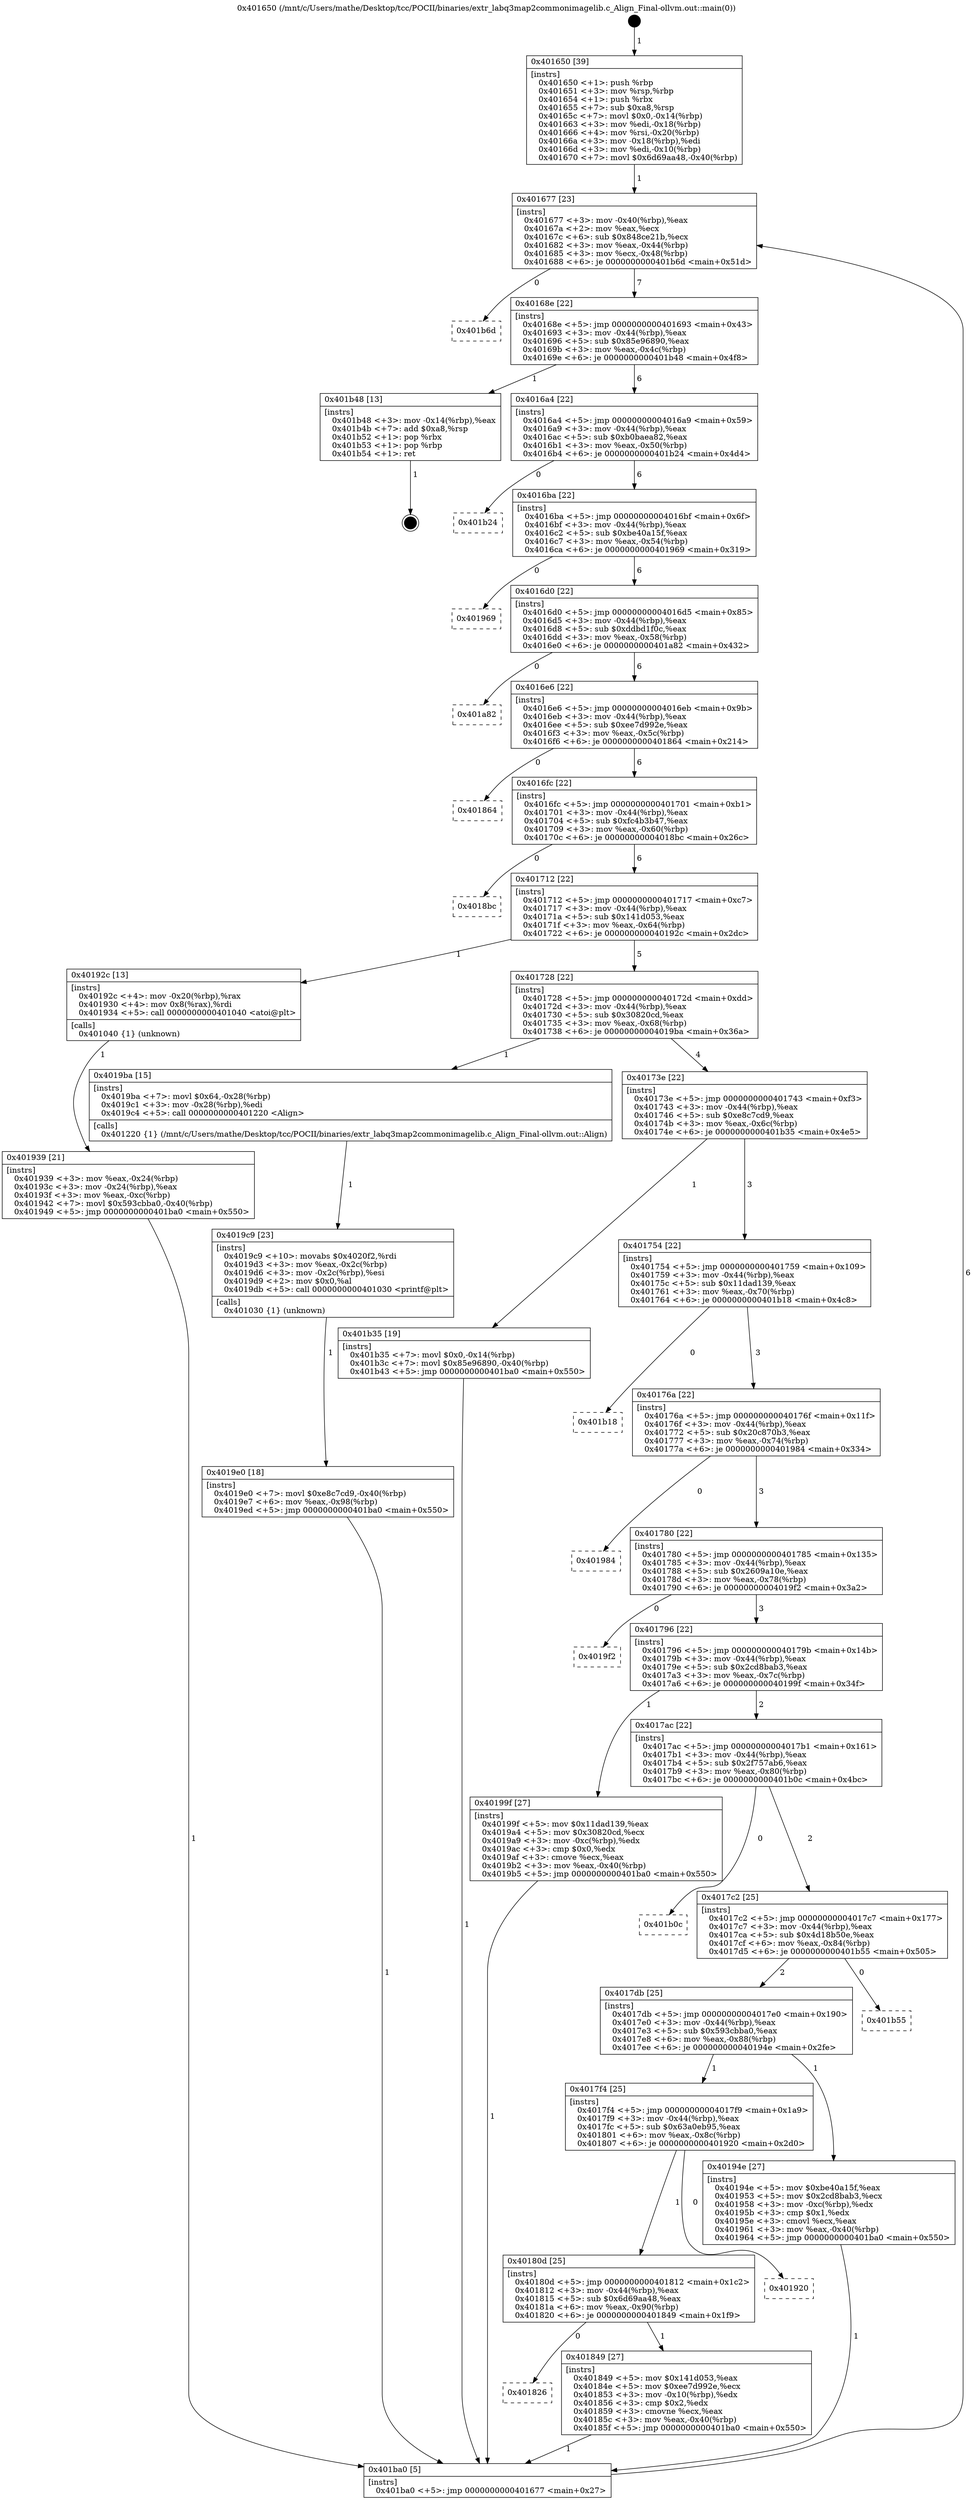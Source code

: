digraph "0x401650" {
  label = "0x401650 (/mnt/c/Users/mathe/Desktop/tcc/POCII/binaries/extr_labq3map2commonimagelib.c_Align_Final-ollvm.out::main(0))"
  labelloc = "t"
  node[shape=record]

  Entry [label="",width=0.3,height=0.3,shape=circle,fillcolor=black,style=filled]
  "0x401677" [label="{
     0x401677 [23]\l
     | [instrs]\l
     &nbsp;&nbsp;0x401677 \<+3\>: mov -0x40(%rbp),%eax\l
     &nbsp;&nbsp;0x40167a \<+2\>: mov %eax,%ecx\l
     &nbsp;&nbsp;0x40167c \<+6\>: sub $0x848ce21b,%ecx\l
     &nbsp;&nbsp;0x401682 \<+3\>: mov %eax,-0x44(%rbp)\l
     &nbsp;&nbsp;0x401685 \<+3\>: mov %ecx,-0x48(%rbp)\l
     &nbsp;&nbsp;0x401688 \<+6\>: je 0000000000401b6d \<main+0x51d\>\l
  }"]
  "0x401b6d" [label="{
     0x401b6d\l
  }", style=dashed]
  "0x40168e" [label="{
     0x40168e [22]\l
     | [instrs]\l
     &nbsp;&nbsp;0x40168e \<+5\>: jmp 0000000000401693 \<main+0x43\>\l
     &nbsp;&nbsp;0x401693 \<+3\>: mov -0x44(%rbp),%eax\l
     &nbsp;&nbsp;0x401696 \<+5\>: sub $0x85e96890,%eax\l
     &nbsp;&nbsp;0x40169b \<+3\>: mov %eax,-0x4c(%rbp)\l
     &nbsp;&nbsp;0x40169e \<+6\>: je 0000000000401b48 \<main+0x4f8\>\l
  }"]
  Exit [label="",width=0.3,height=0.3,shape=circle,fillcolor=black,style=filled,peripheries=2]
  "0x401b48" [label="{
     0x401b48 [13]\l
     | [instrs]\l
     &nbsp;&nbsp;0x401b48 \<+3\>: mov -0x14(%rbp),%eax\l
     &nbsp;&nbsp;0x401b4b \<+7\>: add $0xa8,%rsp\l
     &nbsp;&nbsp;0x401b52 \<+1\>: pop %rbx\l
     &nbsp;&nbsp;0x401b53 \<+1\>: pop %rbp\l
     &nbsp;&nbsp;0x401b54 \<+1\>: ret\l
  }"]
  "0x4016a4" [label="{
     0x4016a4 [22]\l
     | [instrs]\l
     &nbsp;&nbsp;0x4016a4 \<+5\>: jmp 00000000004016a9 \<main+0x59\>\l
     &nbsp;&nbsp;0x4016a9 \<+3\>: mov -0x44(%rbp),%eax\l
     &nbsp;&nbsp;0x4016ac \<+5\>: sub $0xb0baea82,%eax\l
     &nbsp;&nbsp;0x4016b1 \<+3\>: mov %eax,-0x50(%rbp)\l
     &nbsp;&nbsp;0x4016b4 \<+6\>: je 0000000000401b24 \<main+0x4d4\>\l
  }"]
  "0x4019e0" [label="{
     0x4019e0 [18]\l
     | [instrs]\l
     &nbsp;&nbsp;0x4019e0 \<+7\>: movl $0xe8c7cd9,-0x40(%rbp)\l
     &nbsp;&nbsp;0x4019e7 \<+6\>: mov %eax,-0x98(%rbp)\l
     &nbsp;&nbsp;0x4019ed \<+5\>: jmp 0000000000401ba0 \<main+0x550\>\l
  }"]
  "0x401b24" [label="{
     0x401b24\l
  }", style=dashed]
  "0x4016ba" [label="{
     0x4016ba [22]\l
     | [instrs]\l
     &nbsp;&nbsp;0x4016ba \<+5\>: jmp 00000000004016bf \<main+0x6f\>\l
     &nbsp;&nbsp;0x4016bf \<+3\>: mov -0x44(%rbp),%eax\l
     &nbsp;&nbsp;0x4016c2 \<+5\>: sub $0xbe40a15f,%eax\l
     &nbsp;&nbsp;0x4016c7 \<+3\>: mov %eax,-0x54(%rbp)\l
     &nbsp;&nbsp;0x4016ca \<+6\>: je 0000000000401969 \<main+0x319\>\l
  }"]
  "0x4019c9" [label="{
     0x4019c9 [23]\l
     | [instrs]\l
     &nbsp;&nbsp;0x4019c9 \<+10\>: movabs $0x4020f2,%rdi\l
     &nbsp;&nbsp;0x4019d3 \<+3\>: mov %eax,-0x2c(%rbp)\l
     &nbsp;&nbsp;0x4019d6 \<+3\>: mov -0x2c(%rbp),%esi\l
     &nbsp;&nbsp;0x4019d9 \<+2\>: mov $0x0,%al\l
     &nbsp;&nbsp;0x4019db \<+5\>: call 0000000000401030 \<printf@plt\>\l
     | [calls]\l
     &nbsp;&nbsp;0x401030 \{1\} (unknown)\l
  }"]
  "0x401969" [label="{
     0x401969\l
  }", style=dashed]
  "0x4016d0" [label="{
     0x4016d0 [22]\l
     | [instrs]\l
     &nbsp;&nbsp;0x4016d0 \<+5\>: jmp 00000000004016d5 \<main+0x85\>\l
     &nbsp;&nbsp;0x4016d5 \<+3\>: mov -0x44(%rbp),%eax\l
     &nbsp;&nbsp;0x4016d8 \<+5\>: sub $0xddbd1f0c,%eax\l
     &nbsp;&nbsp;0x4016dd \<+3\>: mov %eax,-0x58(%rbp)\l
     &nbsp;&nbsp;0x4016e0 \<+6\>: je 0000000000401a82 \<main+0x432\>\l
  }"]
  "0x401939" [label="{
     0x401939 [21]\l
     | [instrs]\l
     &nbsp;&nbsp;0x401939 \<+3\>: mov %eax,-0x24(%rbp)\l
     &nbsp;&nbsp;0x40193c \<+3\>: mov -0x24(%rbp),%eax\l
     &nbsp;&nbsp;0x40193f \<+3\>: mov %eax,-0xc(%rbp)\l
     &nbsp;&nbsp;0x401942 \<+7\>: movl $0x593cbba0,-0x40(%rbp)\l
     &nbsp;&nbsp;0x401949 \<+5\>: jmp 0000000000401ba0 \<main+0x550\>\l
  }"]
  "0x401a82" [label="{
     0x401a82\l
  }", style=dashed]
  "0x4016e6" [label="{
     0x4016e6 [22]\l
     | [instrs]\l
     &nbsp;&nbsp;0x4016e6 \<+5\>: jmp 00000000004016eb \<main+0x9b\>\l
     &nbsp;&nbsp;0x4016eb \<+3\>: mov -0x44(%rbp),%eax\l
     &nbsp;&nbsp;0x4016ee \<+5\>: sub $0xee7d992e,%eax\l
     &nbsp;&nbsp;0x4016f3 \<+3\>: mov %eax,-0x5c(%rbp)\l
     &nbsp;&nbsp;0x4016f6 \<+6\>: je 0000000000401864 \<main+0x214\>\l
  }"]
  "0x401650" [label="{
     0x401650 [39]\l
     | [instrs]\l
     &nbsp;&nbsp;0x401650 \<+1\>: push %rbp\l
     &nbsp;&nbsp;0x401651 \<+3\>: mov %rsp,%rbp\l
     &nbsp;&nbsp;0x401654 \<+1\>: push %rbx\l
     &nbsp;&nbsp;0x401655 \<+7\>: sub $0xa8,%rsp\l
     &nbsp;&nbsp;0x40165c \<+7\>: movl $0x0,-0x14(%rbp)\l
     &nbsp;&nbsp;0x401663 \<+3\>: mov %edi,-0x18(%rbp)\l
     &nbsp;&nbsp;0x401666 \<+4\>: mov %rsi,-0x20(%rbp)\l
     &nbsp;&nbsp;0x40166a \<+3\>: mov -0x18(%rbp),%edi\l
     &nbsp;&nbsp;0x40166d \<+3\>: mov %edi,-0x10(%rbp)\l
     &nbsp;&nbsp;0x401670 \<+7\>: movl $0x6d69aa48,-0x40(%rbp)\l
  }"]
  "0x401864" [label="{
     0x401864\l
  }", style=dashed]
  "0x4016fc" [label="{
     0x4016fc [22]\l
     | [instrs]\l
     &nbsp;&nbsp;0x4016fc \<+5\>: jmp 0000000000401701 \<main+0xb1\>\l
     &nbsp;&nbsp;0x401701 \<+3\>: mov -0x44(%rbp),%eax\l
     &nbsp;&nbsp;0x401704 \<+5\>: sub $0xfc4b3b47,%eax\l
     &nbsp;&nbsp;0x401709 \<+3\>: mov %eax,-0x60(%rbp)\l
     &nbsp;&nbsp;0x40170c \<+6\>: je 00000000004018bc \<main+0x26c\>\l
  }"]
  "0x401ba0" [label="{
     0x401ba0 [5]\l
     | [instrs]\l
     &nbsp;&nbsp;0x401ba0 \<+5\>: jmp 0000000000401677 \<main+0x27\>\l
  }"]
  "0x4018bc" [label="{
     0x4018bc\l
  }", style=dashed]
  "0x401712" [label="{
     0x401712 [22]\l
     | [instrs]\l
     &nbsp;&nbsp;0x401712 \<+5\>: jmp 0000000000401717 \<main+0xc7\>\l
     &nbsp;&nbsp;0x401717 \<+3\>: mov -0x44(%rbp),%eax\l
     &nbsp;&nbsp;0x40171a \<+5\>: sub $0x141d053,%eax\l
     &nbsp;&nbsp;0x40171f \<+3\>: mov %eax,-0x64(%rbp)\l
     &nbsp;&nbsp;0x401722 \<+6\>: je 000000000040192c \<main+0x2dc\>\l
  }"]
  "0x401826" [label="{
     0x401826\l
  }", style=dashed]
  "0x40192c" [label="{
     0x40192c [13]\l
     | [instrs]\l
     &nbsp;&nbsp;0x40192c \<+4\>: mov -0x20(%rbp),%rax\l
     &nbsp;&nbsp;0x401930 \<+4\>: mov 0x8(%rax),%rdi\l
     &nbsp;&nbsp;0x401934 \<+5\>: call 0000000000401040 \<atoi@plt\>\l
     | [calls]\l
     &nbsp;&nbsp;0x401040 \{1\} (unknown)\l
  }"]
  "0x401728" [label="{
     0x401728 [22]\l
     | [instrs]\l
     &nbsp;&nbsp;0x401728 \<+5\>: jmp 000000000040172d \<main+0xdd\>\l
     &nbsp;&nbsp;0x40172d \<+3\>: mov -0x44(%rbp),%eax\l
     &nbsp;&nbsp;0x401730 \<+5\>: sub $0x30820cd,%eax\l
     &nbsp;&nbsp;0x401735 \<+3\>: mov %eax,-0x68(%rbp)\l
     &nbsp;&nbsp;0x401738 \<+6\>: je 00000000004019ba \<main+0x36a\>\l
  }"]
  "0x401849" [label="{
     0x401849 [27]\l
     | [instrs]\l
     &nbsp;&nbsp;0x401849 \<+5\>: mov $0x141d053,%eax\l
     &nbsp;&nbsp;0x40184e \<+5\>: mov $0xee7d992e,%ecx\l
     &nbsp;&nbsp;0x401853 \<+3\>: mov -0x10(%rbp),%edx\l
     &nbsp;&nbsp;0x401856 \<+3\>: cmp $0x2,%edx\l
     &nbsp;&nbsp;0x401859 \<+3\>: cmovne %ecx,%eax\l
     &nbsp;&nbsp;0x40185c \<+3\>: mov %eax,-0x40(%rbp)\l
     &nbsp;&nbsp;0x40185f \<+5\>: jmp 0000000000401ba0 \<main+0x550\>\l
  }"]
  "0x4019ba" [label="{
     0x4019ba [15]\l
     | [instrs]\l
     &nbsp;&nbsp;0x4019ba \<+7\>: movl $0x64,-0x28(%rbp)\l
     &nbsp;&nbsp;0x4019c1 \<+3\>: mov -0x28(%rbp),%edi\l
     &nbsp;&nbsp;0x4019c4 \<+5\>: call 0000000000401220 \<Align\>\l
     | [calls]\l
     &nbsp;&nbsp;0x401220 \{1\} (/mnt/c/Users/mathe/Desktop/tcc/POCII/binaries/extr_labq3map2commonimagelib.c_Align_Final-ollvm.out::Align)\l
  }"]
  "0x40173e" [label="{
     0x40173e [22]\l
     | [instrs]\l
     &nbsp;&nbsp;0x40173e \<+5\>: jmp 0000000000401743 \<main+0xf3\>\l
     &nbsp;&nbsp;0x401743 \<+3\>: mov -0x44(%rbp),%eax\l
     &nbsp;&nbsp;0x401746 \<+5\>: sub $0xe8c7cd9,%eax\l
     &nbsp;&nbsp;0x40174b \<+3\>: mov %eax,-0x6c(%rbp)\l
     &nbsp;&nbsp;0x40174e \<+6\>: je 0000000000401b35 \<main+0x4e5\>\l
  }"]
  "0x40180d" [label="{
     0x40180d [25]\l
     | [instrs]\l
     &nbsp;&nbsp;0x40180d \<+5\>: jmp 0000000000401812 \<main+0x1c2\>\l
     &nbsp;&nbsp;0x401812 \<+3\>: mov -0x44(%rbp),%eax\l
     &nbsp;&nbsp;0x401815 \<+5\>: sub $0x6d69aa48,%eax\l
     &nbsp;&nbsp;0x40181a \<+6\>: mov %eax,-0x90(%rbp)\l
     &nbsp;&nbsp;0x401820 \<+6\>: je 0000000000401849 \<main+0x1f9\>\l
  }"]
  "0x401b35" [label="{
     0x401b35 [19]\l
     | [instrs]\l
     &nbsp;&nbsp;0x401b35 \<+7\>: movl $0x0,-0x14(%rbp)\l
     &nbsp;&nbsp;0x401b3c \<+7\>: movl $0x85e96890,-0x40(%rbp)\l
     &nbsp;&nbsp;0x401b43 \<+5\>: jmp 0000000000401ba0 \<main+0x550\>\l
  }"]
  "0x401754" [label="{
     0x401754 [22]\l
     | [instrs]\l
     &nbsp;&nbsp;0x401754 \<+5\>: jmp 0000000000401759 \<main+0x109\>\l
     &nbsp;&nbsp;0x401759 \<+3\>: mov -0x44(%rbp),%eax\l
     &nbsp;&nbsp;0x40175c \<+5\>: sub $0x11dad139,%eax\l
     &nbsp;&nbsp;0x401761 \<+3\>: mov %eax,-0x70(%rbp)\l
     &nbsp;&nbsp;0x401764 \<+6\>: je 0000000000401b18 \<main+0x4c8\>\l
  }"]
  "0x401920" [label="{
     0x401920\l
  }", style=dashed]
  "0x401b18" [label="{
     0x401b18\l
  }", style=dashed]
  "0x40176a" [label="{
     0x40176a [22]\l
     | [instrs]\l
     &nbsp;&nbsp;0x40176a \<+5\>: jmp 000000000040176f \<main+0x11f\>\l
     &nbsp;&nbsp;0x40176f \<+3\>: mov -0x44(%rbp),%eax\l
     &nbsp;&nbsp;0x401772 \<+5\>: sub $0x20c870b3,%eax\l
     &nbsp;&nbsp;0x401777 \<+3\>: mov %eax,-0x74(%rbp)\l
     &nbsp;&nbsp;0x40177a \<+6\>: je 0000000000401984 \<main+0x334\>\l
  }"]
  "0x4017f4" [label="{
     0x4017f4 [25]\l
     | [instrs]\l
     &nbsp;&nbsp;0x4017f4 \<+5\>: jmp 00000000004017f9 \<main+0x1a9\>\l
     &nbsp;&nbsp;0x4017f9 \<+3\>: mov -0x44(%rbp),%eax\l
     &nbsp;&nbsp;0x4017fc \<+5\>: sub $0x63a0eb95,%eax\l
     &nbsp;&nbsp;0x401801 \<+6\>: mov %eax,-0x8c(%rbp)\l
     &nbsp;&nbsp;0x401807 \<+6\>: je 0000000000401920 \<main+0x2d0\>\l
  }"]
  "0x401984" [label="{
     0x401984\l
  }", style=dashed]
  "0x401780" [label="{
     0x401780 [22]\l
     | [instrs]\l
     &nbsp;&nbsp;0x401780 \<+5\>: jmp 0000000000401785 \<main+0x135\>\l
     &nbsp;&nbsp;0x401785 \<+3\>: mov -0x44(%rbp),%eax\l
     &nbsp;&nbsp;0x401788 \<+5\>: sub $0x2609a10e,%eax\l
     &nbsp;&nbsp;0x40178d \<+3\>: mov %eax,-0x78(%rbp)\l
     &nbsp;&nbsp;0x401790 \<+6\>: je 00000000004019f2 \<main+0x3a2\>\l
  }"]
  "0x40194e" [label="{
     0x40194e [27]\l
     | [instrs]\l
     &nbsp;&nbsp;0x40194e \<+5\>: mov $0xbe40a15f,%eax\l
     &nbsp;&nbsp;0x401953 \<+5\>: mov $0x2cd8bab3,%ecx\l
     &nbsp;&nbsp;0x401958 \<+3\>: mov -0xc(%rbp),%edx\l
     &nbsp;&nbsp;0x40195b \<+3\>: cmp $0x1,%edx\l
     &nbsp;&nbsp;0x40195e \<+3\>: cmovl %ecx,%eax\l
     &nbsp;&nbsp;0x401961 \<+3\>: mov %eax,-0x40(%rbp)\l
     &nbsp;&nbsp;0x401964 \<+5\>: jmp 0000000000401ba0 \<main+0x550\>\l
  }"]
  "0x4019f2" [label="{
     0x4019f2\l
  }", style=dashed]
  "0x401796" [label="{
     0x401796 [22]\l
     | [instrs]\l
     &nbsp;&nbsp;0x401796 \<+5\>: jmp 000000000040179b \<main+0x14b\>\l
     &nbsp;&nbsp;0x40179b \<+3\>: mov -0x44(%rbp),%eax\l
     &nbsp;&nbsp;0x40179e \<+5\>: sub $0x2cd8bab3,%eax\l
     &nbsp;&nbsp;0x4017a3 \<+3\>: mov %eax,-0x7c(%rbp)\l
     &nbsp;&nbsp;0x4017a6 \<+6\>: je 000000000040199f \<main+0x34f\>\l
  }"]
  "0x4017db" [label="{
     0x4017db [25]\l
     | [instrs]\l
     &nbsp;&nbsp;0x4017db \<+5\>: jmp 00000000004017e0 \<main+0x190\>\l
     &nbsp;&nbsp;0x4017e0 \<+3\>: mov -0x44(%rbp),%eax\l
     &nbsp;&nbsp;0x4017e3 \<+5\>: sub $0x593cbba0,%eax\l
     &nbsp;&nbsp;0x4017e8 \<+6\>: mov %eax,-0x88(%rbp)\l
     &nbsp;&nbsp;0x4017ee \<+6\>: je 000000000040194e \<main+0x2fe\>\l
  }"]
  "0x40199f" [label="{
     0x40199f [27]\l
     | [instrs]\l
     &nbsp;&nbsp;0x40199f \<+5\>: mov $0x11dad139,%eax\l
     &nbsp;&nbsp;0x4019a4 \<+5\>: mov $0x30820cd,%ecx\l
     &nbsp;&nbsp;0x4019a9 \<+3\>: mov -0xc(%rbp),%edx\l
     &nbsp;&nbsp;0x4019ac \<+3\>: cmp $0x0,%edx\l
     &nbsp;&nbsp;0x4019af \<+3\>: cmove %ecx,%eax\l
     &nbsp;&nbsp;0x4019b2 \<+3\>: mov %eax,-0x40(%rbp)\l
     &nbsp;&nbsp;0x4019b5 \<+5\>: jmp 0000000000401ba0 \<main+0x550\>\l
  }"]
  "0x4017ac" [label="{
     0x4017ac [22]\l
     | [instrs]\l
     &nbsp;&nbsp;0x4017ac \<+5\>: jmp 00000000004017b1 \<main+0x161\>\l
     &nbsp;&nbsp;0x4017b1 \<+3\>: mov -0x44(%rbp),%eax\l
     &nbsp;&nbsp;0x4017b4 \<+5\>: sub $0x2f757ab6,%eax\l
     &nbsp;&nbsp;0x4017b9 \<+3\>: mov %eax,-0x80(%rbp)\l
     &nbsp;&nbsp;0x4017bc \<+6\>: je 0000000000401b0c \<main+0x4bc\>\l
  }"]
  "0x401b55" [label="{
     0x401b55\l
  }", style=dashed]
  "0x401b0c" [label="{
     0x401b0c\l
  }", style=dashed]
  "0x4017c2" [label="{
     0x4017c2 [25]\l
     | [instrs]\l
     &nbsp;&nbsp;0x4017c2 \<+5\>: jmp 00000000004017c7 \<main+0x177\>\l
     &nbsp;&nbsp;0x4017c7 \<+3\>: mov -0x44(%rbp),%eax\l
     &nbsp;&nbsp;0x4017ca \<+5\>: sub $0x4d18b50e,%eax\l
     &nbsp;&nbsp;0x4017cf \<+6\>: mov %eax,-0x84(%rbp)\l
     &nbsp;&nbsp;0x4017d5 \<+6\>: je 0000000000401b55 \<main+0x505\>\l
  }"]
  Entry -> "0x401650" [label=" 1"]
  "0x401677" -> "0x401b6d" [label=" 0"]
  "0x401677" -> "0x40168e" [label=" 7"]
  "0x401b48" -> Exit [label=" 1"]
  "0x40168e" -> "0x401b48" [label=" 1"]
  "0x40168e" -> "0x4016a4" [label=" 6"]
  "0x401b35" -> "0x401ba0" [label=" 1"]
  "0x4016a4" -> "0x401b24" [label=" 0"]
  "0x4016a4" -> "0x4016ba" [label=" 6"]
  "0x4019e0" -> "0x401ba0" [label=" 1"]
  "0x4016ba" -> "0x401969" [label=" 0"]
  "0x4016ba" -> "0x4016d0" [label=" 6"]
  "0x4019c9" -> "0x4019e0" [label=" 1"]
  "0x4016d0" -> "0x401a82" [label=" 0"]
  "0x4016d0" -> "0x4016e6" [label=" 6"]
  "0x4019ba" -> "0x4019c9" [label=" 1"]
  "0x4016e6" -> "0x401864" [label=" 0"]
  "0x4016e6" -> "0x4016fc" [label=" 6"]
  "0x40199f" -> "0x401ba0" [label=" 1"]
  "0x4016fc" -> "0x4018bc" [label=" 0"]
  "0x4016fc" -> "0x401712" [label=" 6"]
  "0x40194e" -> "0x401ba0" [label=" 1"]
  "0x401712" -> "0x40192c" [label=" 1"]
  "0x401712" -> "0x401728" [label=" 5"]
  "0x401939" -> "0x401ba0" [label=" 1"]
  "0x401728" -> "0x4019ba" [label=" 1"]
  "0x401728" -> "0x40173e" [label=" 4"]
  "0x40192c" -> "0x401939" [label=" 1"]
  "0x40173e" -> "0x401b35" [label=" 1"]
  "0x40173e" -> "0x401754" [label=" 3"]
  "0x401650" -> "0x401677" [label=" 1"]
  "0x401754" -> "0x401b18" [label=" 0"]
  "0x401754" -> "0x40176a" [label=" 3"]
  "0x401849" -> "0x401ba0" [label=" 1"]
  "0x40176a" -> "0x401984" [label=" 0"]
  "0x40176a" -> "0x401780" [label=" 3"]
  "0x40180d" -> "0x401849" [label=" 1"]
  "0x401780" -> "0x4019f2" [label=" 0"]
  "0x401780" -> "0x401796" [label=" 3"]
  "0x401ba0" -> "0x401677" [label=" 6"]
  "0x401796" -> "0x40199f" [label=" 1"]
  "0x401796" -> "0x4017ac" [label=" 2"]
  "0x4017f4" -> "0x401920" [label=" 0"]
  "0x4017ac" -> "0x401b0c" [label=" 0"]
  "0x4017ac" -> "0x4017c2" [label=" 2"]
  "0x40180d" -> "0x401826" [label=" 0"]
  "0x4017c2" -> "0x401b55" [label=" 0"]
  "0x4017c2" -> "0x4017db" [label=" 2"]
  "0x4017f4" -> "0x40180d" [label=" 1"]
  "0x4017db" -> "0x40194e" [label=" 1"]
  "0x4017db" -> "0x4017f4" [label=" 1"]
}
